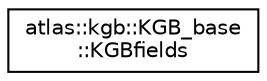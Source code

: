 digraph "Graphical Class Hierarchy"
{
  edge [fontname="Helvetica",fontsize="10",labelfontname="Helvetica",labelfontsize="10"];
  node [fontname="Helvetica",fontsize="10",shape=record];
  rankdir="LR";
  Node1 [label="atlas::kgb::KGB_base\l::KGBfields",height=0.2,width=0.4,color="black", fillcolor="white", style="filled",URL="$structatlas_1_1kgb_1_1KGB__base_1_1KGBfields.html"];
}
